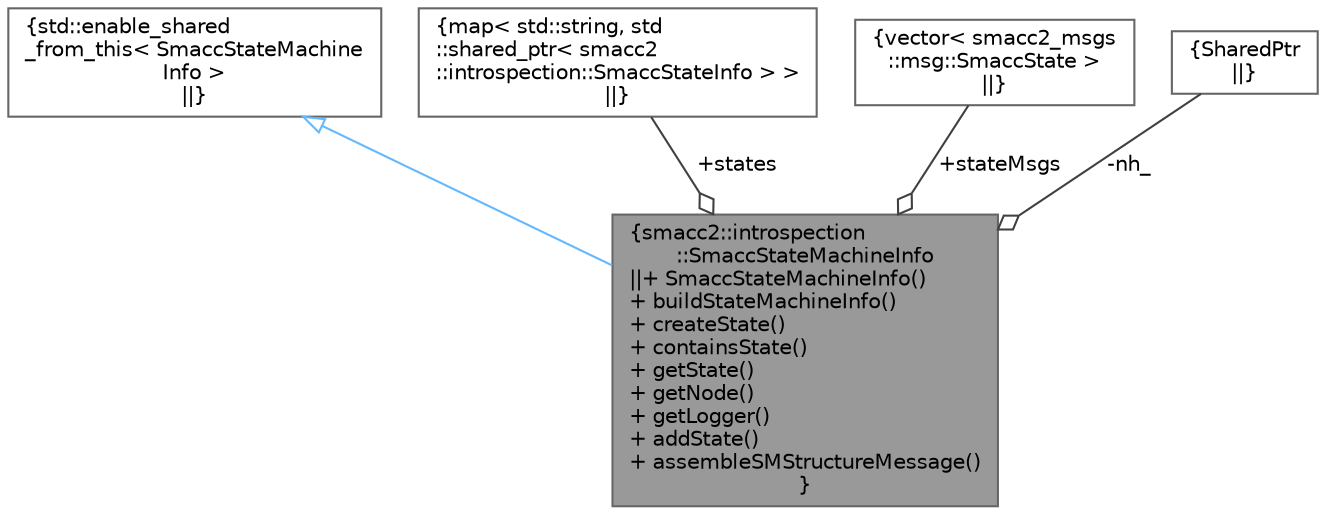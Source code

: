 digraph "smacc2::introspection::SmaccStateMachineInfo"
{
 // LATEX_PDF_SIZE
  bgcolor="transparent";
  edge [fontname=Helvetica,fontsize=10,labelfontname=Helvetica,labelfontsize=10];
  node [fontname=Helvetica,fontsize=10,shape=box,height=0.2,width=0.4];
  Node1 [label="{smacc2::introspection\l::SmaccStateMachineInfo\n||+ SmaccStateMachineInfo()\l+ buildStateMachineInfo()\l+ createState()\l+ containsState()\l+ getState()\l+ getNode()\l+ getLogger()\l+ addState()\l+ assembleSMStructureMessage()\l}",height=0.2,width=0.4,color="gray40", fillcolor="grey60", style="filled", fontcolor="black",tooltip=" "];
  Node2 -> Node1 [dir="back",color="steelblue1",style="solid",arrowtail="onormal"];
  Node2 [label="{std::enable_shared\l_from_this\< SmaccStateMachine\lInfo \>\n||}",height=0.2,width=0.4,color="gray40", fillcolor="white", style="filled",tooltip=" "];
  Node3 -> Node1 [color="grey25",style="solid",label=" +states" ,arrowhead="odiamond"];
  Node3 [label="{map\< std::string, std\l::shared_ptr\< smacc2\l::introspection::SmaccStateInfo \> \>\n||}",height=0.2,width=0.4,color="gray40", fillcolor="white", style="filled",tooltip=" "];
  Node4 -> Node1 [color="grey25",style="solid",label=" +stateMsgs" ,arrowhead="odiamond"];
  Node4 [label="{vector\< smacc2_msgs\l::msg::SmaccState \>\n||}",height=0.2,width=0.4,color="gray40", fillcolor="white", style="filled",tooltip=" "];
  Node5 -> Node1 [color="grey25",style="solid",label=" -nh_" ,arrowhead="odiamond"];
  Node5 [label="{SharedPtr\n||}",height=0.2,width=0.4,color="gray40", fillcolor="white", style="filled",tooltip=" "];
}
